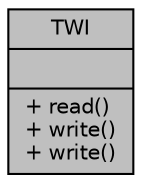 digraph "TWI"
{
  edge [fontname="Helvetica",fontsize="10",labelfontname="Helvetica",labelfontsize="10"];
  node [fontname="Helvetica",fontsize="10",shape=record];
  Node1 [label="{TWI\n||+ read()\l+ write()\l+ write()\l}",height=0.2,width=0.4,color="black", fillcolor="grey75", style="filled", fontcolor="black"];
}
